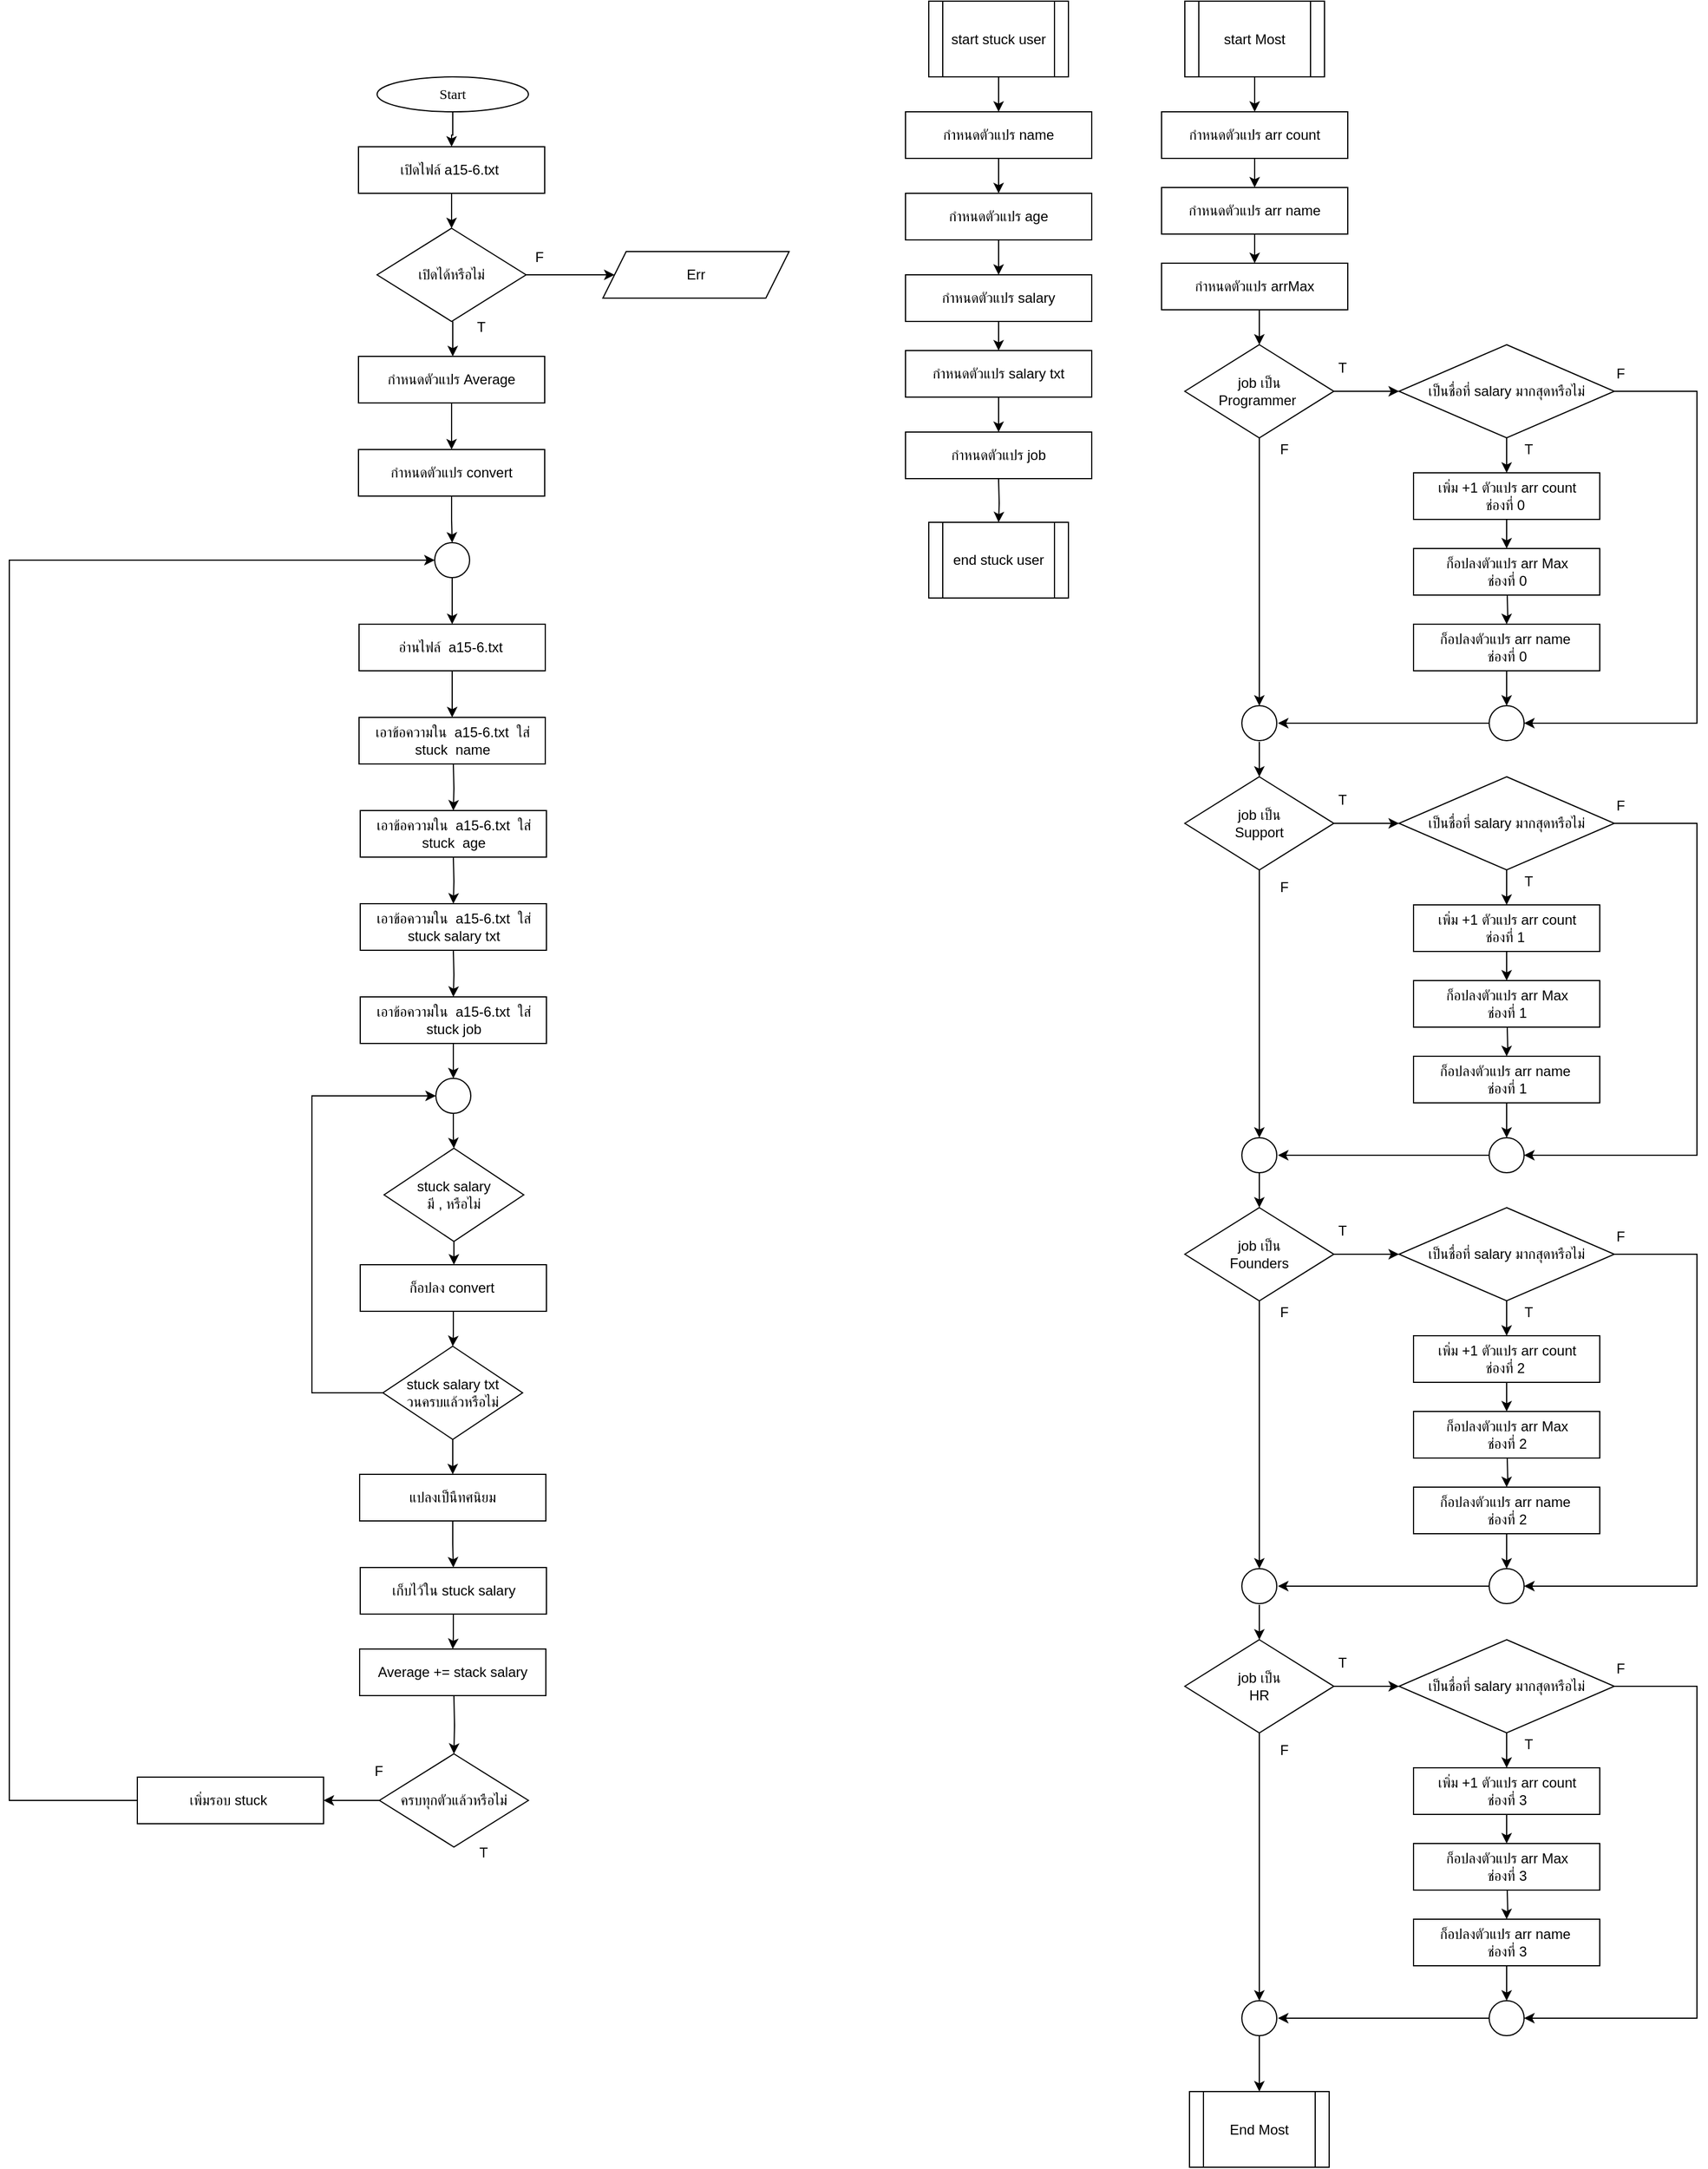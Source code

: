 <mxfile version="25.0.3">
  <diagram name="Page-1" id="8SazFHb4lPqUfUG7CR4b">
    <mxGraphModel dx="3108" dy="3445" grid="1" gridSize="10" guides="1" tooltips="1" connect="1" arrows="1" fold="1" page="1" pageScale="1" pageWidth="850" pageHeight="1100" math="0" shadow="0">
      <root>
        <mxCell id="0" />
        <mxCell id="1" parent="0" />
        <mxCell id="S6nSc5eygMtevFcIqzhv-2" value="" style="edgeStyle=orthogonalEdgeStyle;rounded=0;orthogonalLoop=1;jettySize=auto;html=1;" parent="1" source="S6nSc5eygMtevFcIqzhv-3" target="S6nSc5eygMtevFcIqzhv-5" edge="1">
          <mxGeometry relative="1" as="geometry" />
        </mxCell>
        <mxCell id="S6nSc5eygMtevFcIqzhv-3" value="&lt;font data-font-src=&quot;https://fonts.googleapis.com/css?family=Sarabun&quot; face=&quot;Sarabun&quot;&gt;Start&lt;/font&gt;" style="ellipse;whiteSpace=wrap;html=1;" parent="1" vertex="1">
          <mxGeometry x="-424.0" y="-1070" width="130" height="30" as="geometry" />
        </mxCell>
        <mxCell id="S6nSc5eygMtevFcIqzhv-4" value="" style="edgeStyle=orthogonalEdgeStyle;rounded=0;orthogonalLoop=1;jettySize=auto;html=1;" parent="1" source="S6nSc5eygMtevFcIqzhv-5" target="S6nSc5eygMtevFcIqzhv-7" edge="1">
          <mxGeometry relative="1" as="geometry" />
        </mxCell>
        <mxCell id="S6nSc5eygMtevFcIqzhv-5" value="เปิดไฟล์&amp;nbsp;a15-6.txt&amp;nbsp;&lt;span style=&quot;color: rgba(0, 0, 0, 0); font-family: monospace; font-size: 0px; text-align: start; text-wrap-mode: nowrap;&quot;&gt;%3CmxGraphModel%3E%3Croot%3E%3CmxCell%20id%3D%220%22%2F%3E%3CmxCell%20id%3D%221%22%20parent%3D%220%22%2F%3E%3CmxCell%20id%3D%222%22%20value%3D%22%E0%B8%81%E0%B8%B3%E0%B8%AB%E0%B8%99%E0%B8%94%E0%B8%95%E0%B8%B1%E0%B8%A7%E0%B9%81%E0%B8%9B%E0%B8%A3%20arr%22%20style%3D%22rounded%3D0%3BwhiteSpace%3Dwrap%3Bhtml%3D1%3B%22%20vertex%3D%221%22%20parent%3D%221%22%3E%3CmxGeometry%20x%3D%22-680%22%20y%3D%22-980%22%20width%3D%22160%22%20height%3D%2240%22%20as%3D%22geometry%22%2F%3E%3C%2FmxCell%3E%3C%2Froot%3E%3C%2FmxGraphModel%3E&lt;/span&gt;" style="rounded=0;whiteSpace=wrap;html=1;" parent="1" vertex="1">
          <mxGeometry x="-440" y="-1010" width="160" height="40" as="geometry" />
        </mxCell>
        <mxCell id="S6nSc5eygMtevFcIqzhv-6" value="" style="edgeStyle=orthogonalEdgeStyle;rounded=0;orthogonalLoop=1;jettySize=auto;html=1;" parent="1" source="S6nSc5eygMtevFcIqzhv-7" target="S6nSc5eygMtevFcIqzhv-11" edge="1">
          <mxGeometry relative="1" as="geometry" />
        </mxCell>
        <mxCell id="S6nSc5eygMtevFcIqzhv-7" value="เปิดได้หรือไม่" style="rhombus;whiteSpace=wrap;html=1;" parent="1" vertex="1">
          <mxGeometry x="-424" y="-940" width="128" height="80" as="geometry" />
        </mxCell>
        <mxCell id="S6nSc5eygMtevFcIqzhv-8" value="" style="edgeStyle=orthogonalEdgeStyle;rounded=0;orthogonalLoop=1;jettySize=auto;html=1;" parent="1" source="S6nSc5eygMtevFcIqzhv-9" target="S6nSc5eygMtevFcIqzhv-19" edge="1">
          <mxGeometry relative="1" as="geometry" />
        </mxCell>
        <mxCell id="S6nSc5eygMtevFcIqzhv-9" value="อ่านไฟล์&amp;nbsp;&amp;nbsp;a15-6.txt&amp;nbsp;" style="rounded=0;whiteSpace=wrap;html=1;" parent="1" vertex="1">
          <mxGeometry x="-439.5" y="-600" width="160" height="40" as="geometry" />
        </mxCell>
        <mxCell id="S6nSc5eygMtevFcIqzhv-11" value="Err" style="rounded=0;whiteSpace=wrap;html=1;shape=parallelogram;perimeter=parallelogramPerimeter;fixedSize=1;" parent="1" vertex="1">
          <mxGeometry x="-230" y="-920" width="160" height="40" as="geometry" />
        </mxCell>
        <mxCell id="S6nSc5eygMtevFcIqzhv-13" value="" style="edgeStyle=orthogonalEdgeStyle;rounded=0;orthogonalLoop=1;jettySize=auto;html=1;" parent="1" edge="1">
          <mxGeometry relative="1" as="geometry">
            <mxPoint x="-359" y="-860" as="sourcePoint" />
            <mxPoint x="-359" y="-830" as="targetPoint" />
          </mxGeometry>
        </mxCell>
        <mxCell id="S6nSc5eygMtevFcIqzhv-14" value="T" style="text;html=1;align=center;verticalAlign=middle;resizable=0;points=[];autosize=1;strokeColor=none;fillColor=none;" parent="1" vertex="1">
          <mxGeometry x="-350" y="-870" width="30" height="30" as="geometry" />
        </mxCell>
        <mxCell id="S6nSc5eygMtevFcIqzhv-15" value="F" style="text;html=1;align=center;verticalAlign=middle;resizable=0;points=[];autosize=1;strokeColor=none;fillColor=none;" parent="1" vertex="1">
          <mxGeometry x="-300" y="-930" width="30" height="30" as="geometry" />
        </mxCell>
        <mxCell id="S6nSc5eygMtevFcIqzhv-17" value="" style="edgeStyle=orthogonalEdgeStyle;rounded=0;orthogonalLoop=1;jettySize=auto;html=1;" parent="1" source="S6nSc5eygMtevFcIqzhv-18" target="S6nSc5eygMtevFcIqzhv-9" edge="1">
          <mxGeometry relative="1" as="geometry" />
        </mxCell>
        <mxCell id="S6nSc5eygMtevFcIqzhv-18" value="" style="ellipse;whiteSpace=wrap;html=1;aspect=fixed;" parent="1" vertex="1">
          <mxGeometry x="-374.5" y="-670" width="30" height="30" as="geometry" />
        </mxCell>
        <mxCell id="S6nSc5eygMtevFcIqzhv-19" value="เอาข้อความใน&amp;nbsp;&amp;nbsp;a15-6.txt&amp;nbsp; ใส่ stuck&amp;nbsp; name" style="rounded=0;whiteSpace=wrap;html=1;" parent="1" vertex="1">
          <mxGeometry x="-439.5" y="-520" width="160" height="40" as="geometry" />
        </mxCell>
        <mxCell id="S6nSc5eygMtevFcIqzhv-20" value="" style="edgeStyle=orthogonalEdgeStyle;rounded=0;orthogonalLoop=1;jettySize=auto;html=1;" parent="1" target="S6nSc5eygMtevFcIqzhv-21" edge="1">
          <mxGeometry relative="1" as="geometry">
            <mxPoint x="-358.5" y="-480" as="sourcePoint" />
          </mxGeometry>
        </mxCell>
        <mxCell id="S6nSc5eygMtevFcIqzhv-21" value="เอาข้อความใน&amp;nbsp;&amp;nbsp;a15-6.txt&amp;nbsp; ใส่ stuck&amp;nbsp; age" style="rounded=0;whiteSpace=wrap;html=1;" parent="1" vertex="1">
          <mxGeometry x="-438.5" y="-440" width="160" height="40" as="geometry" />
        </mxCell>
        <mxCell id="S6nSc5eygMtevFcIqzhv-22" value="" style="edgeStyle=orthogonalEdgeStyle;rounded=0;orthogonalLoop=1;jettySize=auto;html=1;" parent="1" target="S6nSc5eygMtevFcIqzhv-23" edge="1">
          <mxGeometry relative="1" as="geometry">
            <mxPoint x="-358.5" y="-400" as="sourcePoint" />
          </mxGeometry>
        </mxCell>
        <mxCell id="S6nSc5eygMtevFcIqzhv-23" value="เอาข้อความใน&amp;nbsp;&amp;nbsp;a15-6.txt&amp;nbsp; ใส่ stuck&amp;nbsp;salary txt" style="rounded=0;whiteSpace=wrap;html=1;" parent="1" vertex="1">
          <mxGeometry x="-438.5" y="-360" width="160" height="40" as="geometry" />
        </mxCell>
        <mxCell id="S6nSc5eygMtevFcIqzhv-24" value="" style="edgeStyle=orthogonalEdgeStyle;rounded=0;orthogonalLoop=1;jettySize=auto;html=1;" parent="1" target="S6nSc5eygMtevFcIqzhv-26" edge="1">
          <mxGeometry relative="1" as="geometry">
            <mxPoint x="-358.5" y="-320" as="sourcePoint" />
          </mxGeometry>
        </mxCell>
        <mxCell id="S6nSc5eygMtevFcIqzhv-87" value="" style="edgeStyle=orthogonalEdgeStyle;rounded=0;orthogonalLoop=1;jettySize=auto;html=1;" parent="1" source="S6nSc5eygMtevFcIqzhv-26" target="S6nSc5eygMtevFcIqzhv-86" edge="1">
          <mxGeometry relative="1" as="geometry" />
        </mxCell>
        <mxCell id="S6nSc5eygMtevFcIqzhv-26" value="เอาข้อความใน&amp;nbsp;&amp;nbsp;a15-6.txt&amp;nbsp; ใส่ stuck&amp;nbsp;job" style="rounded=0;whiteSpace=wrap;html=1;" parent="1" vertex="1">
          <mxGeometry x="-438.5" y="-280" width="160" height="40" as="geometry" />
        </mxCell>
        <mxCell id="S6nSc5eygMtevFcIqzhv-27" value="" style="edgeStyle=orthogonalEdgeStyle;rounded=0;orthogonalLoop=1;jettySize=auto;html=1;" parent="1" source="S6nSc5eygMtevFcIqzhv-29" target="S6nSc5eygMtevFcIqzhv-50" edge="1">
          <mxGeometry relative="1" as="geometry" />
        </mxCell>
        <mxCell id="S6nSc5eygMtevFcIqzhv-29" value="ครบทุกตัวแล้วหรือไม่" style="rhombus;whiteSpace=wrap;html=1;" parent="1" vertex="1">
          <mxGeometry x="-422" y="370" width="128" height="80" as="geometry" />
        </mxCell>
        <mxCell id="S6nSc5eygMtevFcIqzhv-30" value="" style="edgeStyle=orthogonalEdgeStyle;rounded=0;orthogonalLoop=1;jettySize=auto;html=1;" parent="1" source="S6nSc5eygMtevFcIqzhv-31" target="S6nSc5eygMtevFcIqzhv-33" edge="1">
          <mxGeometry relative="1" as="geometry" />
        </mxCell>
        <mxCell id="S6nSc5eygMtevFcIqzhv-31" value="start stuck user" style="shape=process;whiteSpace=wrap;html=1;backgroundOutline=1;" parent="1" vertex="1">
          <mxGeometry x="50" y="-1135" width="120" height="65" as="geometry" />
        </mxCell>
        <mxCell id="S6nSc5eygMtevFcIqzhv-32" value="" style="edgeStyle=orthogonalEdgeStyle;rounded=0;orthogonalLoop=1;jettySize=auto;html=1;" parent="1" source="S6nSc5eygMtevFcIqzhv-33" target="S6nSc5eygMtevFcIqzhv-35" edge="1">
          <mxGeometry relative="1" as="geometry" />
        </mxCell>
        <mxCell id="S6nSc5eygMtevFcIqzhv-33" value="กำหนดตัวแปร name" style="rounded=0;whiteSpace=wrap;html=1;" parent="1" vertex="1">
          <mxGeometry x="30" y="-1040" width="160" height="40" as="geometry" />
        </mxCell>
        <mxCell id="S6nSc5eygMtevFcIqzhv-34" value="" style="edgeStyle=orthogonalEdgeStyle;rounded=0;orthogonalLoop=1;jettySize=auto;html=1;" parent="1" source="S6nSc5eygMtevFcIqzhv-35" target="S6nSc5eygMtevFcIqzhv-38" edge="1">
          <mxGeometry relative="1" as="geometry" />
        </mxCell>
        <mxCell id="S6nSc5eygMtevFcIqzhv-35" value="กำหนดตัวแปร age" style="rounded=0;whiteSpace=wrap;html=1;" parent="1" vertex="1">
          <mxGeometry x="30" y="-970" width="160" height="40" as="geometry" />
        </mxCell>
        <mxCell id="S6nSc5eygMtevFcIqzhv-36" value="" style="edgeStyle=orthogonalEdgeStyle;rounded=0;orthogonalLoop=1;jettySize=auto;html=1;" parent="1" target="S6nSc5eygMtevFcIqzhv-39" edge="1">
          <mxGeometry relative="1" as="geometry">
            <mxPoint x="109.966" y="-725" as="sourcePoint" />
          </mxGeometry>
        </mxCell>
        <mxCell id="S6nSc5eygMtevFcIqzhv-70" value="" style="edgeStyle=orthogonalEdgeStyle;rounded=0;orthogonalLoop=1;jettySize=auto;html=1;" parent="1" source="S6nSc5eygMtevFcIqzhv-38" target="S6nSc5eygMtevFcIqzhv-69" edge="1">
          <mxGeometry relative="1" as="geometry" />
        </mxCell>
        <mxCell id="S6nSc5eygMtevFcIqzhv-38" value="กำหนดตัวแปร salary" style="rounded=0;whiteSpace=wrap;html=1;" parent="1" vertex="1">
          <mxGeometry x="30" y="-900" width="160" height="40" as="geometry" />
        </mxCell>
        <mxCell id="S6nSc5eygMtevFcIqzhv-39" value="end stuck user" style="shape=process;whiteSpace=wrap;html=1;backgroundOutline=1;" parent="1" vertex="1">
          <mxGeometry x="50" y="-687.5" width="120" height="65" as="geometry" />
        </mxCell>
        <mxCell id="S6nSc5eygMtevFcIqzhv-40" value="กำหนดตัวแปร job" style="rounded=0;whiteSpace=wrap;html=1;" parent="1" vertex="1">
          <mxGeometry x="30" y="-765" width="160" height="40" as="geometry" />
        </mxCell>
        <mxCell id="S6nSc5eygMtevFcIqzhv-41" value="" style="edgeStyle=orthogonalEdgeStyle;rounded=0;orthogonalLoop=1;jettySize=auto;html=1;" parent="1" edge="1">
          <mxGeometry relative="1" as="geometry">
            <mxPoint x="334.0" y="-840" as="targetPoint" />
            <mxPoint x="334" y="-870" as="sourcePoint" />
          </mxGeometry>
        </mxCell>
        <mxCell id="r--EyfaQ1LVYHQyzxgFy-9" value="" style="edgeStyle=orthogonalEdgeStyle;rounded=0;orthogonalLoop=1;jettySize=auto;html=1;" edge="1" parent="1" source="S6nSc5eygMtevFcIqzhv-42">
          <mxGeometry relative="1" as="geometry">
            <mxPoint x="330.034" y="-1040" as="targetPoint" />
          </mxGeometry>
        </mxCell>
        <mxCell id="S6nSc5eygMtevFcIqzhv-42" value="start Most" style="shape=process;whiteSpace=wrap;html=1;backgroundOutline=1;" parent="1" vertex="1">
          <mxGeometry x="270" y="-1135" width="120" height="65" as="geometry" />
        </mxCell>
        <mxCell id="S6nSc5eygMtevFcIqzhv-73" value="" style="edgeStyle=orthogonalEdgeStyle;rounded=0;orthogonalLoop=1;jettySize=auto;html=1;" parent="1" source="S6nSc5eygMtevFcIqzhv-46" target="S6nSc5eygMtevFcIqzhv-72" edge="1">
          <mxGeometry relative="1" as="geometry" />
        </mxCell>
        <mxCell id="S6nSc5eygMtevFcIqzhv-46" value="กำหนดตัวแปร&amp;nbsp;Average" style="rounded=0;whiteSpace=wrap;html=1;" parent="1" vertex="1">
          <mxGeometry x="-440" y="-830" width="160" height="40" as="geometry" />
        </mxCell>
        <mxCell id="S6nSc5eygMtevFcIqzhv-47" value="" style="edgeStyle=orthogonalEdgeStyle;rounded=0;orthogonalLoop=1;jettySize=auto;html=1;" parent="1" target="S6nSc5eygMtevFcIqzhv-29" edge="1">
          <mxGeometry relative="1" as="geometry">
            <mxPoint x="-358" y="320" as="sourcePoint" />
          </mxGeometry>
        </mxCell>
        <mxCell id="S6nSc5eygMtevFcIqzhv-48" value="Average += stack salary" style="rounded=0;whiteSpace=wrap;html=1;" parent="1" vertex="1">
          <mxGeometry x="-439" y="280" width="160" height="40" as="geometry" />
        </mxCell>
        <mxCell id="S6nSc5eygMtevFcIqzhv-99" style="edgeStyle=orthogonalEdgeStyle;rounded=0;orthogonalLoop=1;jettySize=auto;html=1;entryX=0;entryY=0.5;entryDx=0;entryDy=0;" parent="1" source="S6nSc5eygMtevFcIqzhv-50" target="S6nSc5eygMtevFcIqzhv-18" edge="1">
          <mxGeometry relative="1" as="geometry">
            <Array as="points">
              <mxPoint x="-740" y="410" />
              <mxPoint x="-740" y="-655" />
            </Array>
          </mxGeometry>
        </mxCell>
        <mxCell id="S6nSc5eygMtevFcIqzhv-50" value="เพิ่มรอบ stuck&amp;nbsp;" style="rounded=0;whiteSpace=wrap;html=1;" parent="1" vertex="1">
          <mxGeometry x="-630" y="390" width="160" height="40" as="geometry" />
        </mxCell>
        <mxCell id="S6nSc5eygMtevFcIqzhv-65" value="T" style="text;html=1;align=center;verticalAlign=middle;resizable=0;points=[];autosize=1;strokeColor=none;fillColor=none;" parent="1" vertex="1">
          <mxGeometry x="-348" y="440" width="30" height="30" as="geometry" />
        </mxCell>
        <mxCell id="S6nSc5eygMtevFcIqzhv-66" value="F" style="text;html=1;align=center;verticalAlign=middle;resizable=0;points=[];autosize=1;strokeColor=none;fillColor=none;" parent="1" vertex="1">
          <mxGeometry x="-438" y="370" width="30" height="30" as="geometry" />
        </mxCell>
        <mxCell id="S6nSc5eygMtevFcIqzhv-71" value="" style="edgeStyle=orthogonalEdgeStyle;rounded=0;orthogonalLoop=1;jettySize=auto;html=1;" parent="1" source="S6nSc5eygMtevFcIqzhv-69" target="S6nSc5eygMtevFcIqzhv-40" edge="1">
          <mxGeometry relative="1" as="geometry" />
        </mxCell>
        <mxCell id="S6nSc5eygMtevFcIqzhv-69" value="กำหนดตัวแปร salary txt" style="rounded=0;whiteSpace=wrap;html=1;" parent="1" vertex="1">
          <mxGeometry x="30" y="-835" width="160" height="40" as="geometry" />
        </mxCell>
        <mxCell id="S6nSc5eygMtevFcIqzhv-74" value="" style="edgeStyle=orthogonalEdgeStyle;rounded=0;orthogonalLoop=1;jettySize=auto;html=1;" parent="1" source="S6nSc5eygMtevFcIqzhv-72" target="S6nSc5eygMtevFcIqzhv-18" edge="1">
          <mxGeometry relative="1" as="geometry" />
        </mxCell>
        <mxCell id="S6nSc5eygMtevFcIqzhv-72" value="กำหนดตัวแปร&amp;nbsp;convert" style="rounded=0;whiteSpace=wrap;html=1;" parent="1" vertex="1">
          <mxGeometry x="-440" y="-750" width="160" height="40" as="geometry" />
        </mxCell>
        <mxCell id="S6nSc5eygMtevFcIqzhv-93" style="edgeStyle=orthogonalEdgeStyle;rounded=0;orthogonalLoop=1;jettySize=auto;html=1;entryX=0;entryY=0.5;entryDx=0;entryDy=0;" parent="1" source="S6nSc5eygMtevFcIqzhv-77" target="S6nSc5eygMtevFcIqzhv-86" edge="1">
          <mxGeometry relative="1" as="geometry">
            <Array as="points">
              <mxPoint x="-480" y="60" />
              <mxPoint x="-480" y="-195" />
            </Array>
          </mxGeometry>
        </mxCell>
        <mxCell id="S6nSc5eygMtevFcIqzhv-95" value="" style="edgeStyle=orthogonalEdgeStyle;rounded=0;orthogonalLoop=1;jettySize=auto;html=1;" parent="1" source="S6nSc5eygMtevFcIqzhv-77" target="S6nSc5eygMtevFcIqzhv-94" edge="1">
          <mxGeometry relative="1" as="geometry" />
        </mxCell>
        <mxCell id="S6nSc5eygMtevFcIqzhv-77" value="stuck&amp;nbsp;salary txt&lt;div&gt;วนครบแล้วหรือไม่&lt;/div&gt;" style="rhombus;whiteSpace=wrap;html=1;" parent="1" vertex="1">
          <mxGeometry x="-419" y="20" width="120" height="80" as="geometry" />
        </mxCell>
        <mxCell id="S6nSc5eygMtevFcIqzhv-84" value="" style="edgeStyle=orthogonalEdgeStyle;rounded=0;orthogonalLoop=1;jettySize=auto;html=1;" parent="1" source="S6nSc5eygMtevFcIqzhv-82" target="S6nSc5eygMtevFcIqzhv-83" edge="1">
          <mxGeometry relative="1" as="geometry" />
        </mxCell>
        <mxCell id="S6nSc5eygMtevFcIqzhv-82" value="stuck&amp;nbsp;salary&lt;div&gt;มี , หรือไม่&lt;/div&gt;" style="rhombus;whiteSpace=wrap;html=1;" parent="1" vertex="1">
          <mxGeometry x="-418" y="-150" width="120" height="80" as="geometry" />
        </mxCell>
        <mxCell id="S6nSc5eygMtevFcIqzhv-91" value="" style="edgeStyle=orthogonalEdgeStyle;rounded=0;orthogonalLoop=1;jettySize=auto;html=1;" parent="1" source="S6nSc5eygMtevFcIqzhv-83" target="S6nSc5eygMtevFcIqzhv-77" edge="1">
          <mxGeometry relative="1" as="geometry" />
        </mxCell>
        <mxCell id="S6nSc5eygMtevFcIqzhv-83" value="ก็อปลง convert&amp;nbsp;" style="rounded=0;whiteSpace=wrap;html=1;" parent="1" vertex="1">
          <mxGeometry x="-438.5" y="-50" width="160" height="40" as="geometry" />
        </mxCell>
        <mxCell id="S6nSc5eygMtevFcIqzhv-92" value="" style="edgeStyle=orthogonalEdgeStyle;rounded=0;orthogonalLoop=1;jettySize=auto;html=1;" parent="1" source="S6nSc5eygMtevFcIqzhv-86" target="S6nSc5eygMtevFcIqzhv-82" edge="1">
          <mxGeometry relative="1" as="geometry" />
        </mxCell>
        <mxCell id="S6nSc5eygMtevFcIqzhv-86" value="" style="ellipse;whiteSpace=wrap;html=1;aspect=fixed;" parent="1" vertex="1">
          <mxGeometry x="-373.5" y="-210" width="30" height="30" as="geometry" />
        </mxCell>
        <mxCell id="S6nSc5eygMtevFcIqzhv-97" value="" style="edgeStyle=orthogonalEdgeStyle;rounded=0;orthogonalLoop=1;jettySize=auto;html=1;" parent="1" source="S6nSc5eygMtevFcIqzhv-94" target="S6nSc5eygMtevFcIqzhv-96" edge="1">
          <mxGeometry relative="1" as="geometry" />
        </mxCell>
        <mxCell id="S6nSc5eygMtevFcIqzhv-94" value="แปลงเป็นืทศนิยม" style="rounded=0;whiteSpace=wrap;html=1;" parent="1" vertex="1">
          <mxGeometry x="-439" y="130" width="160" height="40" as="geometry" />
        </mxCell>
        <mxCell id="S6nSc5eygMtevFcIqzhv-98" value="" style="edgeStyle=orthogonalEdgeStyle;rounded=0;orthogonalLoop=1;jettySize=auto;html=1;" parent="1" source="S6nSc5eygMtevFcIqzhv-96" target="S6nSc5eygMtevFcIqzhv-48" edge="1">
          <mxGeometry relative="1" as="geometry" />
        </mxCell>
        <mxCell id="S6nSc5eygMtevFcIqzhv-96" value="เก็บไว้ใน stuck salary" style="rounded=0;whiteSpace=wrap;html=1;" parent="1" vertex="1">
          <mxGeometry x="-438.5" y="210" width="160" height="40" as="geometry" />
        </mxCell>
        <mxCell id="r--EyfaQ1LVYHQyzxgFy-4" value="" style="edgeStyle=orthogonalEdgeStyle;rounded=0;orthogonalLoop=1;jettySize=auto;html=1;" edge="1" parent="1" source="S6nSc5eygMtevFcIqzhv-100">
          <mxGeometry relative="1" as="geometry">
            <mxPoint x="454" y="-800" as="targetPoint" />
          </mxGeometry>
        </mxCell>
        <mxCell id="r--EyfaQ1LVYHQyzxgFy-29" style="edgeStyle=orthogonalEdgeStyle;rounded=0;orthogonalLoop=1;jettySize=auto;html=1;entryX=0.5;entryY=0;entryDx=0;entryDy=0;" edge="1" parent="1" source="S6nSc5eygMtevFcIqzhv-100" target="r--EyfaQ1LVYHQyzxgFy-16">
          <mxGeometry relative="1" as="geometry" />
        </mxCell>
        <mxCell id="S6nSc5eygMtevFcIqzhv-100" value="job เป็น&lt;div&gt;Programmer&amp;nbsp;&lt;/div&gt;" style="rhombus;whiteSpace=wrap;html=1;" parent="1" vertex="1">
          <mxGeometry x="270" y="-840" width="128" height="80" as="geometry" />
        </mxCell>
        <mxCell id="r--EyfaQ1LVYHQyzxgFy-11" value="" style="edgeStyle=orthogonalEdgeStyle;rounded=0;orthogonalLoop=1;jettySize=auto;html=1;" edge="1" parent="1" source="r--EyfaQ1LVYHQyzxgFy-6" target="r--EyfaQ1LVYHQyzxgFy-10">
          <mxGeometry relative="1" as="geometry" />
        </mxCell>
        <mxCell id="r--EyfaQ1LVYHQyzxgFy-24" style="edgeStyle=orthogonalEdgeStyle;rounded=0;orthogonalLoop=1;jettySize=auto;html=1;entryX=1;entryY=0.5;entryDx=0;entryDy=0;" edge="1" parent="1" source="r--EyfaQ1LVYHQyzxgFy-6" target="r--EyfaQ1LVYHQyzxgFy-22">
          <mxGeometry relative="1" as="geometry">
            <Array as="points">
              <mxPoint x="710" y="-800" />
              <mxPoint x="710" y="-515" />
            </Array>
          </mxGeometry>
        </mxCell>
        <mxCell id="r--EyfaQ1LVYHQyzxgFy-6" value="เป็นชื่อที่ salary มากสุดหรือไม่" style="rhombus;whiteSpace=wrap;html=1;" vertex="1" parent="1">
          <mxGeometry x="454" y="-840" width="185" height="80" as="geometry" />
        </mxCell>
        <mxCell id="r--EyfaQ1LVYHQyzxgFy-15" value="" style="edgeStyle=orthogonalEdgeStyle;rounded=0;orthogonalLoop=1;jettySize=auto;html=1;" edge="1" parent="1" source="r--EyfaQ1LVYHQyzxgFy-8" target="r--EyfaQ1LVYHQyzxgFy-14">
          <mxGeometry relative="1" as="geometry" />
        </mxCell>
        <mxCell id="r--EyfaQ1LVYHQyzxgFy-8" value="กำหนดตัวแปร arr name" style="rounded=0;whiteSpace=wrap;html=1;" vertex="1" parent="1">
          <mxGeometry x="250" y="-975" width="160" height="40" as="geometry" />
        </mxCell>
        <mxCell id="r--EyfaQ1LVYHQyzxgFy-13" value="" style="edgeStyle=orthogonalEdgeStyle;rounded=0;orthogonalLoop=1;jettySize=auto;html=1;" edge="1" parent="1" source="r--EyfaQ1LVYHQyzxgFy-10" target="r--EyfaQ1LVYHQyzxgFy-12">
          <mxGeometry relative="1" as="geometry" />
        </mxCell>
        <mxCell id="r--EyfaQ1LVYHQyzxgFy-10" value="เพิ่ม +1 ตัวแปร arr count&lt;div&gt;ช่องที่ 0&amp;nbsp;&lt;/div&gt;" style="rounded=0;whiteSpace=wrap;html=1;" vertex="1" parent="1">
          <mxGeometry x="466.5" y="-730" width="160" height="40" as="geometry" />
        </mxCell>
        <mxCell id="r--EyfaQ1LVYHQyzxgFy-12" value="ก็อปลงตัวแปร arr Max&lt;div&gt;ช่องที่ 0&lt;/div&gt;" style="rounded=0;whiteSpace=wrap;html=1;" vertex="1" parent="1">
          <mxGeometry x="466.5" y="-665" width="160" height="40" as="geometry" />
        </mxCell>
        <mxCell id="r--EyfaQ1LVYHQyzxgFy-14" value="กำหนดตัวแปร arrMax" style="rounded=0;whiteSpace=wrap;html=1;" vertex="1" parent="1">
          <mxGeometry x="250" y="-910" width="160" height="40" as="geometry" />
        </mxCell>
        <mxCell id="r--EyfaQ1LVYHQyzxgFy-16" value="" style="ellipse;whiteSpace=wrap;html=1;aspect=fixed;" vertex="1" parent="1">
          <mxGeometry x="319" y="-530" width="30" height="30" as="geometry" />
        </mxCell>
        <mxCell id="r--EyfaQ1LVYHQyzxgFy-17" value="" style="edgeStyle=orthogonalEdgeStyle;rounded=0;orthogonalLoop=1;jettySize=auto;html=1;" edge="1" source="r--EyfaQ1LVYHQyzxgFy-18" parent="1">
          <mxGeometry relative="1" as="geometry">
            <mxPoint x="330" y="-975" as="targetPoint" />
          </mxGeometry>
        </mxCell>
        <mxCell id="r--EyfaQ1LVYHQyzxgFy-18" value="กำหนดตัวแปร arr count" style="rounded=0;whiteSpace=wrap;html=1;" vertex="1" parent="1">
          <mxGeometry x="250" y="-1040" width="160" height="40" as="geometry" />
        </mxCell>
        <mxCell id="r--EyfaQ1LVYHQyzxgFy-19" value="" style="edgeStyle=orthogonalEdgeStyle;rounded=0;orthogonalLoop=1;jettySize=auto;html=1;" edge="1" target="r--EyfaQ1LVYHQyzxgFy-20" parent="1">
          <mxGeometry relative="1" as="geometry">
            <mxPoint x="547" y="-625" as="sourcePoint" />
          </mxGeometry>
        </mxCell>
        <mxCell id="r--EyfaQ1LVYHQyzxgFy-23" value="" style="edgeStyle=orthogonalEdgeStyle;rounded=0;orthogonalLoop=1;jettySize=auto;html=1;" edge="1" parent="1" source="r--EyfaQ1LVYHQyzxgFy-20" target="r--EyfaQ1LVYHQyzxgFy-22">
          <mxGeometry relative="1" as="geometry" />
        </mxCell>
        <mxCell id="r--EyfaQ1LVYHQyzxgFy-20" value="ก็อปลงตัวแปร arr name&amp;nbsp;&lt;div&gt;ช่องที่ 0&lt;/div&gt;" style="rounded=0;whiteSpace=wrap;html=1;" vertex="1" parent="1">
          <mxGeometry x="466.5" y="-600" width="160" height="40" as="geometry" />
        </mxCell>
        <mxCell id="r--EyfaQ1LVYHQyzxgFy-25" style="edgeStyle=orthogonalEdgeStyle;rounded=0;orthogonalLoop=1;jettySize=auto;html=1;" edge="1" parent="1" source="r--EyfaQ1LVYHQyzxgFy-22">
          <mxGeometry relative="1" as="geometry">
            <mxPoint x="350" y="-515" as="targetPoint" />
          </mxGeometry>
        </mxCell>
        <mxCell id="r--EyfaQ1LVYHQyzxgFy-22" value="" style="ellipse;whiteSpace=wrap;html=1;aspect=fixed;" vertex="1" parent="1">
          <mxGeometry x="531.5" y="-530" width="30" height="30" as="geometry" />
        </mxCell>
        <mxCell id="r--EyfaQ1LVYHQyzxgFy-26" value="F" style="text;html=1;align=center;verticalAlign=middle;resizable=0;points=[];autosize=1;strokeColor=none;fillColor=none;" vertex="1" parent="1">
          <mxGeometry x="629" y="-830" width="30" height="30" as="geometry" />
        </mxCell>
        <mxCell id="r--EyfaQ1LVYHQyzxgFy-27" value="T" style="text;html=1;align=center;verticalAlign=middle;resizable=0;points=[];autosize=1;strokeColor=none;fillColor=none;" vertex="1" parent="1">
          <mxGeometry x="550" y="-765" width="30" height="30" as="geometry" />
        </mxCell>
        <mxCell id="r--EyfaQ1LVYHQyzxgFy-28" value="T" style="text;html=1;align=center;verticalAlign=middle;resizable=0;points=[];autosize=1;strokeColor=none;fillColor=none;" vertex="1" parent="1">
          <mxGeometry x="390" y="-835" width="30" height="30" as="geometry" />
        </mxCell>
        <mxCell id="r--EyfaQ1LVYHQyzxgFy-30" value="" style="edgeStyle=orthogonalEdgeStyle;rounded=0;orthogonalLoop=1;jettySize=auto;html=1;" edge="1" parent="1">
          <mxGeometry relative="1" as="geometry">
            <mxPoint x="334.0" y="-469" as="targetPoint" />
            <mxPoint x="334" y="-499" as="sourcePoint" />
          </mxGeometry>
        </mxCell>
        <mxCell id="r--EyfaQ1LVYHQyzxgFy-31" value="" style="edgeStyle=orthogonalEdgeStyle;rounded=0;orthogonalLoop=1;jettySize=auto;html=1;" edge="1" source="r--EyfaQ1LVYHQyzxgFy-33" parent="1">
          <mxGeometry relative="1" as="geometry">
            <mxPoint x="454" y="-429" as="targetPoint" />
          </mxGeometry>
        </mxCell>
        <mxCell id="r--EyfaQ1LVYHQyzxgFy-32" style="edgeStyle=orthogonalEdgeStyle;rounded=0;orthogonalLoop=1;jettySize=auto;html=1;entryX=0.5;entryY=0;entryDx=0;entryDy=0;" edge="1" source="r--EyfaQ1LVYHQyzxgFy-33" target="r--EyfaQ1LVYHQyzxgFy-40" parent="1">
          <mxGeometry relative="1" as="geometry" />
        </mxCell>
        <mxCell id="r--EyfaQ1LVYHQyzxgFy-33" value="job เป็น&lt;div&gt;Support&lt;/div&gt;" style="rhombus;whiteSpace=wrap;html=1;" vertex="1" parent="1">
          <mxGeometry x="270" y="-469" width="128" height="80" as="geometry" />
        </mxCell>
        <mxCell id="r--EyfaQ1LVYHQyzxgFy-34" value="" style="edgeStyle=orthogonalEdgeStyle;rounded=0;orthogonalLoop=1;jettySize=auto;html=1;" edge="1" source="r--EyfaQ1LVYHQyzxgFy-36" target="r--EyfaQ1LVYHQyzxgFy-38" parent="1">
          <mxGeometry relative="1" as="geometry" />
        </mxCell>
        <mxCell id="r--EyfaQ1LVYHQyzxgFy-35" style="edgeStyle=orthogonalEdgeStyle;rounded=0;orthogonalLoop=1;jettySize=auto;html=1;entryX=1;entryY=0.5;entryDx=0;entryDy=0;" edge="1" source="r--EyfaQ1LVYHQyzxgFy-36" target="r--EyfaQ1LVYHQyzxgFy-45" parent="1">
          <mxGeometry relative="1" as="geometry">
            <Array as="points">
              <mxPoint x="710" y="-429" />
              <mxPoint x="710" y="-144" />
            </Array>
          </mxGeometry>
        </mxCell>
        <mxCell id="r--EyfaQ1LVYHQyzxgFy-36" value="เป็นชื่อที่ salary มากสุดหรือไม่" style="rhombus;whiteSpace=wrap;html=1;" vertex="1" parent="1">
          <mxGeometry x="454" y="-469" width="185" height="80" as="geometry" />
        </mxCell>
        <mxCell id="r--EyfaQ1LVYHQyzxgFy-37" value="" style="edgeStyle=orthogonalEdgeStyle;rounded=0;orthogonalLoop=1;jettySize=auto;html=1;" edge="1" source="r--EyfaQ1LVYHQyzxgFy-38" target="r--EyfaQ1LVYHQyzxgFy-39" parent="1">
          <mxGeometry relative="1" as="geometry" />
        </mxCell>
        <mxCell id="r--EyfaQ1LVYHQyzxgFy-38" value="เพิ่ม +1 ตัวแปร arr count&lt;div&gt;ช่องที่ 1&amp;nbsp;&lt;/div&gt;" style="rounded=0;whiteSpace=wrap;html=1;" vertex="1" parent="1">
          <mxGeometry x="466.5" y="-359" width="160" height="40" as="geometry" />
        </mxCell>
        <mxCell id="r--EyfaQ1LVYHQyzxgFy-39" value="ก็อปลงตัวแปร arr Max&lt;div&gt;ช่องที่ 1&lt;/div&gt;" style="rounded=0;whiteSpace=wrap;html=1;" vertex="1" parent="1">
          <mxGeometry x="466.5" y="-294" width="160" height="40" as="geometry" />
        </mxCell>
        <mxCell id="r--EyfaQ1LVYHQyzxgFy-40" value="" style="ellipse;whiteSpace=wrap;html=1;aspect=fixed;" vertex="1" parent="1">
          <mxGeometry x="319" y="-159" width="30" height="30" as="geometry" />
        </mxCell>
        <mxCell id="r--EyfaQ1LVYHQyzxgFy-41" value="" style="edgeStyle=orthogonalEdgeStyle;rounded=0;orthogonalLoop=1;jettySize=auto;html=1;" edge="1" target="r--EyfaQ1LVYHQyzxgFy-43" parent="1">
          <mxGeometry relative="1" as="geometry">
            <mxPoint x="547" y="-254" as="sourcePoint" />
          </mxGeometry>
        </mxCell>
        <mxCell id="r--EyfaQ1LVYHQyzxgFy-42" value="" style="edgeStyle=orthogonalEdgeStyle;rounded=0;orthogonalLoop=1;jettySize=auto;html=1;" edge="1" source="r--EyfaQ1LVYHQyzxgFy-43" target="r--EyfaQ1LVYHQyzxgFy-45" parent="1">
          <mxGeometry relative="1" as="geometry" />
        </mxCell>
        <mxCell id="r--EyfaQ1LVYHQyzxgFy-43" value="ก็อปลงตัวแปร arr name&amp;nbsp;&lt;div&gt;ช่องที่ 1&lt;/div&gt;" style="rounded=0;whiteSpace=wrap;html=1;" vertex="1" parent="1">
          <mxGeometry x="466.5" y="-229" width="160" height="40" as="geometry" />
        </mxCell>
        <mxCell id="r--EyfaQ1LVYHQyzxgFy-44" style="edgeStyle=orthogonalEdgeStyle;rounded=0;orthogonalLoop=1;jettySize=auto;html=1;" edge="1" source="r--EyfaQ1LVYHQyzxgFy-45" parent="1">
          <mxGeometry relative="1" as="geometry">
            <mxPoint x="350" y="-144" as="targetPoint" />
          </mxGeometry>
        </mxCell>
        <mxCell id="r--EyfaQ1LVYHQyzxgFy-45" value="" style="ellipse;whiteSpace=wrap;html=1;aspect=fixed;" vertex="1" parent="1">
          <mxGeometry x="531.5" y="-159" width="30" height="30" as="geometry" />
        </mxCell>
        <mxCell id="r--EyfaQ1LVYHQyzxgFy-46" value="F" style="text;html=1;align=center;verticalAlign=middle;resizable=0;points=[];autosize=1;strokeColor=none;fillColor=none;" vertex="1" parent="1">
          <mxGeometry x="629" y="-459" width="30" height="30" as="geometry" />
        </mxCell>
        <mxCell id="r--EyfaQ1LVYHQyzxgFy-47" value="T" style="text;html=1;align=center;verticalAlign=middle;resizable=0;points=[];autosize=1;strokeColor=none;fillColor=none;" vertex="1" parent="1">
          <mxGeometry x="550" y="-394" width="30" height="30" as="geometry" />
        </mxCell>
        <mxCell id="r--EyfaQ1LVYHQyzxgFy-48" value="T" style="text;html=1;align=center;verticalAlign=middle;resizable=0;points=[];autosize=1;strokeColor=none;fillColor=none;" vertex="1" parent="1">
          <mxGeometry x="390" y="-464" width="30" height="30" as="geometry" />
        </mxCell>
        <mxCell id="r--EyfaQ1LVYHQyzxgFy-49" value="F" style="text;html=1;align=center;verticalAlign=middle;resizable=0;points=[];autosize=1;strokeColor=none;fillColor=none;" vertex="1" parent="1">
          <mxGeometry x="340" y="-765" width="30" height="30" as="geometry" />
        </mxCell>
        <mxCell id="r--EyfaQ1LVYHQyzxgFy-50" value="F" style="text;html=1;align=center;verticalAlign=middle;resizable=0;points=[];autosize=1;strokeColor=none;fillColor=none;" vertex="1" parent="1">
          <mxGeometry x="340" y="-389" width="30" height="30" as="geometry" />
        </mxCell>
        <mxCell id="r--EyfaQ1LVYHQyzxgFy-51" value="" style="edgeStyle=orthogonalEdgeStyle;rounded=0;orthogonalLoop=1;jettySize=auto;html=1;" edge="1" parent="1">
          <mxGeometry relative="1" as="geometry">
            <mxPoint x="334.0" y="-99" as="targetPoint" />
            <mxPoint x="334" y="-129" as="sourcePoint" />
          </mxGeometry>
        </mxCell>
        <mxCell id="r--EyfaQ1LVYHQyzxgFy-52" value="" style="edgeStyle=orthogonalEdgeStyle;rounded=0;orthogonalLoop=1;jettySize=auto;html=1;" edge="1" source="r--EyfaQ1LVYHQyzxgFy-54" parent="1">
          <mxGeometry relative="1" as="geometry">
            <mxPoint x="454" y="-59" as="targetPoint" />
          </mxGeometry>
        </mxCell>
        <mxCell id="r--EyfaQ1LVYHQyzxgFy-53" style="edgeStyle=orthogonalEdgeStyle;rounded=0;orthogonalLoop=1;jettySize=auto;html=1;entryX=0.5;entryY=0;entryDx=0;entryDy=0;" edge="1" source="r--EyfaQ1LVYHQyzxgFy-54" target="r--EyfaQ1LVYHQyzxgFy-61" parent="1">
          <mxGeometry relative="1" as="geometry" />
        </mxCell>
        <mxCell id="r--EyfaQ1LVYHQyzxgFy-54" value="job เป็น&lt;div&gt;Founders&lt;/div&gt;" style="rhombus;whiteSpace=wrap;html=1;" vertex="1" parent="1">
          <mxGeometry x="270" y="-99" width="128" height="80" as="geometry" />
        </mxCell>
        <mxCell id="r--EyfaQ1LVYHQyzxgFy-55" value="" style="edgeStyle=orthogonalEdgeStyle;rounded=0;orthogonalLoop=1;jettySize=auto;html=1;" edge="1" source="r--EyfaQ1LVYHQyzxgFy-57" target="r--EyfaQ1LVYHQyzxgFy-59" parent="1">
          <mxGeometry relative="1" as="geometry" />
        </mxCell>
        <mxCell id="r--EyfaQ1LVYHQyzxgFy-56" style="edgeStyle=orthogonalEdgeStyle;rounded=0;orthogonalLoop=1;jettySize=auto;html=1;entryX=1;entryY=0.5;entryDx=0;entryDy=0;" edge="1" source="r--EyfaQ1LVYHQyzxgFy-57" target="r--EyfaQ1LVYHQyzxgFy-66" parent="1">
          <mxGeometry relative="1" as="geometry">
            <Array as="points">
              <mxPoint x="710" y="-59" />
              <mxPoint x="710" y="226" />
            </Array>
          </mxGeometry>
        </mxCell>
        <mxCell id="r--EyfaQ1LVYHQyzxgFy-57" value="เป็นชื่อที่ salary มากสุดหรือไม่" style="rhombus;whiteSpace=wrap;html=1;" vertex="1" parent="1">
          <mxGeometry x="454" y="-99" width="185" height="80" as="geometry" />
        </mxCell>
        <mxCell id="r--EyfaQ1LVYHQyzxgFy-58" value="" style="edgeStyle=orthogonalEdgeStyle;rounded=0;orthogonalLoop=1;jettySize=auto;html=1;" edge="1" source="r--EyfaQ1LVYHQyzxgFy-59" target="r--EyfaQ1LVYHQyzxgFy-60" parent="1">
          <mxGeometry relative="1" as="geometry" />
        </mxCell>
        <mxCell id="r--EyfaQ1LVYHQyzxgFy-59" value="เพิ่ม +1 ตัวแปร arr count&lt;div&gt;ช่องที่ 2&amp;nbsp;&lt;/div&gt;" style="rounded=0;whiteSpace=wrap;html=1;" vertex="1" parent="1">
          <mxGeometry x="466.5" y="11" width="160" height="40" as="geometry" />
        </mxCell>
        <mxCell id="r--EyfaQ1LVYHQyzxgFy-60" value="ก็อปลงตัวแปร arr Max&lt;div&gt;ช่องที่ 2&lt;/div&gt;" style="rounded=0;whiteSpace=wrap;html=1;" vertex="1" parent="1">
          <mxGeometry x="466.5" y="76" width="160" height="40" as="geometry" />
        </mxCell>
        <mxCell id="r--EyfaQ1LVYHQyzxgFy-61" value="" style="ellipse;whiteSpace=wrap;html=1;aspect=fixed;" vertex="1" parent="1">
          <mxGeometry x="319" y="211" width="30" height="30" as="geometry" />
        </mxCell>
        <mxCell id="r--EyfaQ1LVYHQyzxgFy-62" value="" style="edgeStyle=orthogonalEdgeStyle;rounded=0;orthogonalLoop=1;jettySize=auto;html=1;" edge="1" target="r--EyfaQ1LVYHQyzxgFy-64" parent="1">
          <mxGeometry relative="1" as="geometry">
            <mxPoint x="547" y="116" as="sourcePoint" />
          </mxGeometry>
        </mxCell>
        <mxCell id="r--EyfaQ1LVYHQyzxgFy-63" value="" style="edgeStyle=orthogonalEdgeStyle;rounded=0;orthogonalLoop=1;jettySize=auto;html=1;" edge="1" source="r--EyfaQ1LVYHQyzxgFy-64" target="r--EyfaQ1LVYHQyzxgFy-66" parent="1">
          <mxGeometry relative="1" as="geometry" />
        </mxCell>
        <mxCell id="r--EyfaQ1LVYHQyzxgFy-64" value="ก็อปลงตัวแปร arr name&amp;nbsp;&lt;div&gt;ช่องที่ 2&lt;/div&gt;" style="rounded=0;whiteSpace=wrap;html=1;" vertex="1" parent="1">
          <mxGeometry x="466.5" y="141" width="160" height="40" as="geometry" />
        </mxCell>
        <mxCell id="r--EyfaQ1LVYHQyzxgFy-65" style="edgeStyle=orthogonalEdgeStyle;rounded=0;orthogonalLoop=1;jettySize=auto;html=1;" edge="1" source="r--EyfaQ1LVYHQyzxgFy-66" parent="1">
          <mxGeometry relative="1" as="geometry">
            <mxPoint x="350" y="226" as="targetPoint" />
          </mxGeometry>
        </mxCell>
        <mxCell id="r--EyfaQ1LVYHQyzxgFy-66" value="" style="ellipse;whiteSpace=wrap;html=1;aspect=fixed;" vertex="1" parent="1">
          <mxGeometry x="531.5" y="211" width="30" height="30" as="geometry" />
        </mxCell>
        <mxCell id="r--EyfaQ1LVYHQyzxgFy-67" value="F" style="text;html=1;align=center;verticalAlign=middle;resizable=0;points=[];autosize=1;strokeColor=none;fillColor=none;" vertex="1" parent="1">
          <mxGeometry x="629" y="-89" width="30" height="30" as="geometry" />
        </mxCell>
        <mxCell id="r--EyfaQ1LVYHQyzxgFy-68" value="T" style="text;html=1;align=center;verticalAlign=middle;resizable=0;points=[];autosize=1;strokeColor=none;fillColor=none;" vertex="1" parent="1">
          <mxGeometry x="550" y="-24" width="30" height="30" as="geometry" />
        </mxCell>
        <mxCell id="r--EyfaQ1LVYHQyzxgFy-69" value="T" style="text;html=1;align=center;verticalAlign=middle;resizable=0;points=[];autosize=1;strokeColor=none;fillColor=none;" vertex="1" parent="1">
          <mxGeometry x="390" y="-94" width="30" height="30" as="geometry" />
        </mxCell>
        <mxCell id="r--EyfaQ1LVYHQyzxgFy-70" value="" style="edgeStyle=orthogonalEdgeStyle;rounded=0;orthogonalLoop=1;jettySize=auto;html=1;" edge="1" parent="1">
          <mxGeometry relative="1" as="geometry">
            <mxPoint x="334.0" y="272" as="targetPoint" />
            <mxPoint x="334" y="242" as="sourcePoint" />
          </mxGeometry>
        </mxCell>
        <mxCell id="r--EyfaQ1LVYHQyzxgFy-71" value="" style="edgeStyle=orthogonalEdgeStyle;rounded=0;orthogonalLoop=1;jettySize=auto;html=1;" edge="1" source="r--EyfaQ1LVYHQyzxgFy-73" parent="1">
          <mxGeometry relative="1" as="geometry">
            <mxPoint x="454" y="312" as="targetPoint" />
          </mxGeometry>
        </mxCell>
        <mxCell id="r--EyfaQ1LVYHQyzxgFy-72" style="edgeStyle=orthogonalEdgeStyle;rounded=0;orthogonalLoop=1;jettySize=auto;html=1;entryX=0.5;entryY=0;entryDx=0;entryDy=0;" edge="1" source="r--EyfaQ1LVYHQyzxgFy-73" target="r--EyfaQ1LVYHQyzxgFy-80" parent="1">
          <mxGeometry relative="1" as="geometry" />
        </mxCell>
        <mxCell id="r--EyfaQ1LVYHQyzxgFy-73" value="job เป็น&lt;div&gt;HR&lt;/div&gt;" style="rhombus;whiteSpace=wrap;html=1;" vertex="1" parent="1">
          <mxGeometry x="270" y="272" width="128" height="80" as="geometry" />
        </mxCell>
        <mxCell id="r--EyfaQ1LVYHQyzxgFy-74" value="" style="edgeStyle=orthogonalEdgeStyle;rounded=0;orthogonalLoop=1;jettySize=auto;html=1;" edge="1" source="r--EyfaQ1LVYHQyzxgFy-76" target="r--EyfaQ1LVYHQyzxgFy-78" parent="1">
          <mxGeometry relative="1" as="geometry" />
        </mxCell>
        <mxCell id="r--EyfaQ1LVYHQyzxgFy-75" style="edgeStyle=orthogonalEdgeStyle;rounded=0;orthogonalLoop=1;jettySize=auto;html=1;entryX=1;entryY=0.5;entryDx=0;entryDy=0;" edge="1" source="r--EyfaQ1LVYHQyzxgFy-76" target="r--EyfaQ1LVYHQyzxgFy-85" parent="1">
          <mxGeometry relative="1" as="geometry">
            <Array as="points">
              <mxPoint x="710" y="312" />
              <mxPoint x="710" y="597" />
            </Array>
          </mxGeometry>
        </mxCell>
        <mxCell id="r--EyfaQ1LVYHQyzxgFy-76" value="เป็นชื่อที่ salary มากสุดหรือไม่" style="rhombus;whiteSpace=wrap;html=1;" vertex="1" parent="1">
          <mxGeometry x="454" y="272" width="185" height="80" as="geometry" />
        </mxCell>
        <mxCell id="r--EyfaQ1LVYHQyzxgFy-77" value="" style="edgeStyle=orthogonalEdgeStyle;rounded=0;orthogonalLoop=1;jettySize=auto;html=1;" edge="1" source="r--EyfaQ1LVYHQyzxgFy-78" target="r--EyfaQ1LVYHQyzxgFy-79" parent="1">
          <mxGeometry relative="1" as="geometry" />
        </mxCell>
        <mxCell id="r--EyfaQ1LVYHQyzxgFy-78" value="เพิ่ม +1 ตัวแปร arr count&lt;div&gt;ช่องที่ 3&lt;/div&gt;" style="rounded=0;whiteSpace=wrap;html=1;" vertex="1" parent="1">
          <mxGeometry x="466.5" y="382" width="160" height="40" as="geometry" />
        </mxCell>
        <mxCell id="r--EyfaQ1LVYHQyzxgFy-79" value="ก็อปลงตัวแปร arr Max&lt;div&gt;ช่องที่ 3&lt;/div&gt;" style="rounded=0;whiteSpace=wrap;html=1;" vertex="1" parent="1">
          <mxGeometry x="466.5" y="447" width="160" height="40" as="geometry" />
        </mxCell>
        <mxCell id="r--EyfaQ1LVYHQyzxgFy-92" value="" style="edgeStyle=orthogonalEdgeStyle;rounded=0;orthogonalLoop=1;jettySize=auto;html=1;" edge="1" parent="1" source="r--EyfaQ1LVYHQyzxgFy-80" target="r--EyfaQ1LVYHQyzxgFy-91">
          <mxGeometry relative="1" as="geometry" />
        </mxCell>
        <mxCell id="r--EyfaQ1LVYHQyzxgFy-80" value="" style="ellipse;whiteSpace=wrap;html=1;aspect=fixed;" vertex="1" parent="1">
          <mxGeometry x="319" y="582" width="30" height="30" as="geometry" />
        </mxCell>
        <mxCell id="r--EyfaQ1LVYHQyzxgFy-81" value="" style="edgeStyle=orthogonalEdgeStyle;rounded=0;orthogonalLoop=1;jettySize=auto;html=1;" edge="1" target="r--EyfaQ1LVYHQyzxgFy-83" parent="1">
          <mxGeometry relative="1" as="geometry">
            <mxPoint x="547" y="487" as="sourcePoint" />
          </mxGeometry>
        </mxCell>
        <mxCell id="r--EyfaQ1LVYHQyzxgFy-82" value="" style="edgeStyle=orthogonalEdgeStyle;rounded=0;orthogonalLoop=1;jettySize=auto;html=1;" edge="1" source="r--EyfaQ1LVYHQyzxgFy-83" target="r--EyfaQ1LVYHQyzxgFy-85" parent="1">
          <mxGeometry relative="1" as="geometry" />
        </mxCell>
        <mxCell id="r--EyfaQ1LVYHQyzxgFy-83" value="ก็อปลงตัวแปร arr name&amp;nbsp;&lt;div&gt;ช่องที่ 3&lt;/div&gt;" style="rounded=0;whiteSpace=wrap;html=1;" vertex="1" parent="1">
          <mxGeometry x="466.5" y="512" width="160" height="40" as="geometry" />
        </mxCell>
        <mxCell id="r--EyfaQ1LVYHQyzxgFy-84" style="edgeStyle=orthogonalEdgeStyle;rounded=0;orthogonalLoop=1;jettySize=auto;html=1;" edge="1" source="r--EyfaQ1LVYHQyzxgFy-85" parent="1">
          <mxGeometry relative="1" as="geometry">
            <mxPoint x="350" y="597" as="targetPoint" />
          </mxGeometry>
        </mxCell>
        <mxCell id="r--EyfaQ1LVYHQyzxgFy-85" value="" style="ellipse;whiteSpace=wrap;html=1;aspect=fixed;" vertex="1" parent="1">
          <mxGeometry x="531.5" y="582" width="30" height="30" as="geometry" />
        </mxCell>
        <mxCell id="r--EyfaQ1LVYHQyzxgFy-86" value="F" style="text;html=1;align=center;verticalAlign=middle;resizable=0;points=[];autosize=1;strokeColor=none;fillColor=none;" vertex="1" parent="1">
          <mxGeometry x="629" y="282" width="30" height="30" as="geometry" />
        </mxCell>
        <mxCell id="r--EyfaQ1LVYHQyzxgFy-87" value="T" style="text;html=1;align=center;verticalAlign=middle;resizable=0;points=[];autosize=1;strokeColor=none;fillColor=none;" vertex="1" parent="1">
          <mxGeometry x="550" y="347" width="30" height="30" as="geometry" />
        </mxCell>
        <mxCell id="r--EyfaQ1LVYHQyzxgFy-88" value="T" style="text;html=1;align=center;verticalAlign=middle;resizable=0;points=[];autosize=1;strokeColor=none;fillColor=none;" vertex="1" parent="1">
          <mxGeometry x="390" y="277" width="30" height="30" as="geometry" />
        </mxCell>
        <mxCell id="r--EyfaQ1LVYHQyzxgFy-89" value="F" style="text;html=1;align=center;verticalAlign=middle;resizable=0;points=[];autosize=1;strokeColor=none;fillColor=none;" vertex="1" parent="1">
          <mxGeometry x="340" y="-24" width="30" height="30" as="geometry" />
        </mxCell>
        <mxCell id="r--EyfaQ1LVYHQyzxgFy-90" value="F" style="text;html=1;align=center;verticalAlign=middle;resizable=0;points=[];autosize=1;strokeColor=none;fillColor=none;" vertex="1" parent="1">
          <mxGeometry x="340" y="352" width="30" height="30" as="geometry" />
        </mxCell>
        <mxCell id="r--EyfaQ1LVYHQyzxgFy-91" value="End&amp;nbsp;Most" style="shape=process;whiteSpace=wrap;html=1;backgroundOutline=1;" vertex="1" parent="1">
          <mxGeometry x="274" y="660" width="120" height="65" as="geometry" />
        </mxCell>
      </root>
    </mxGraphModel>
  </diagram>
</mxfile>
